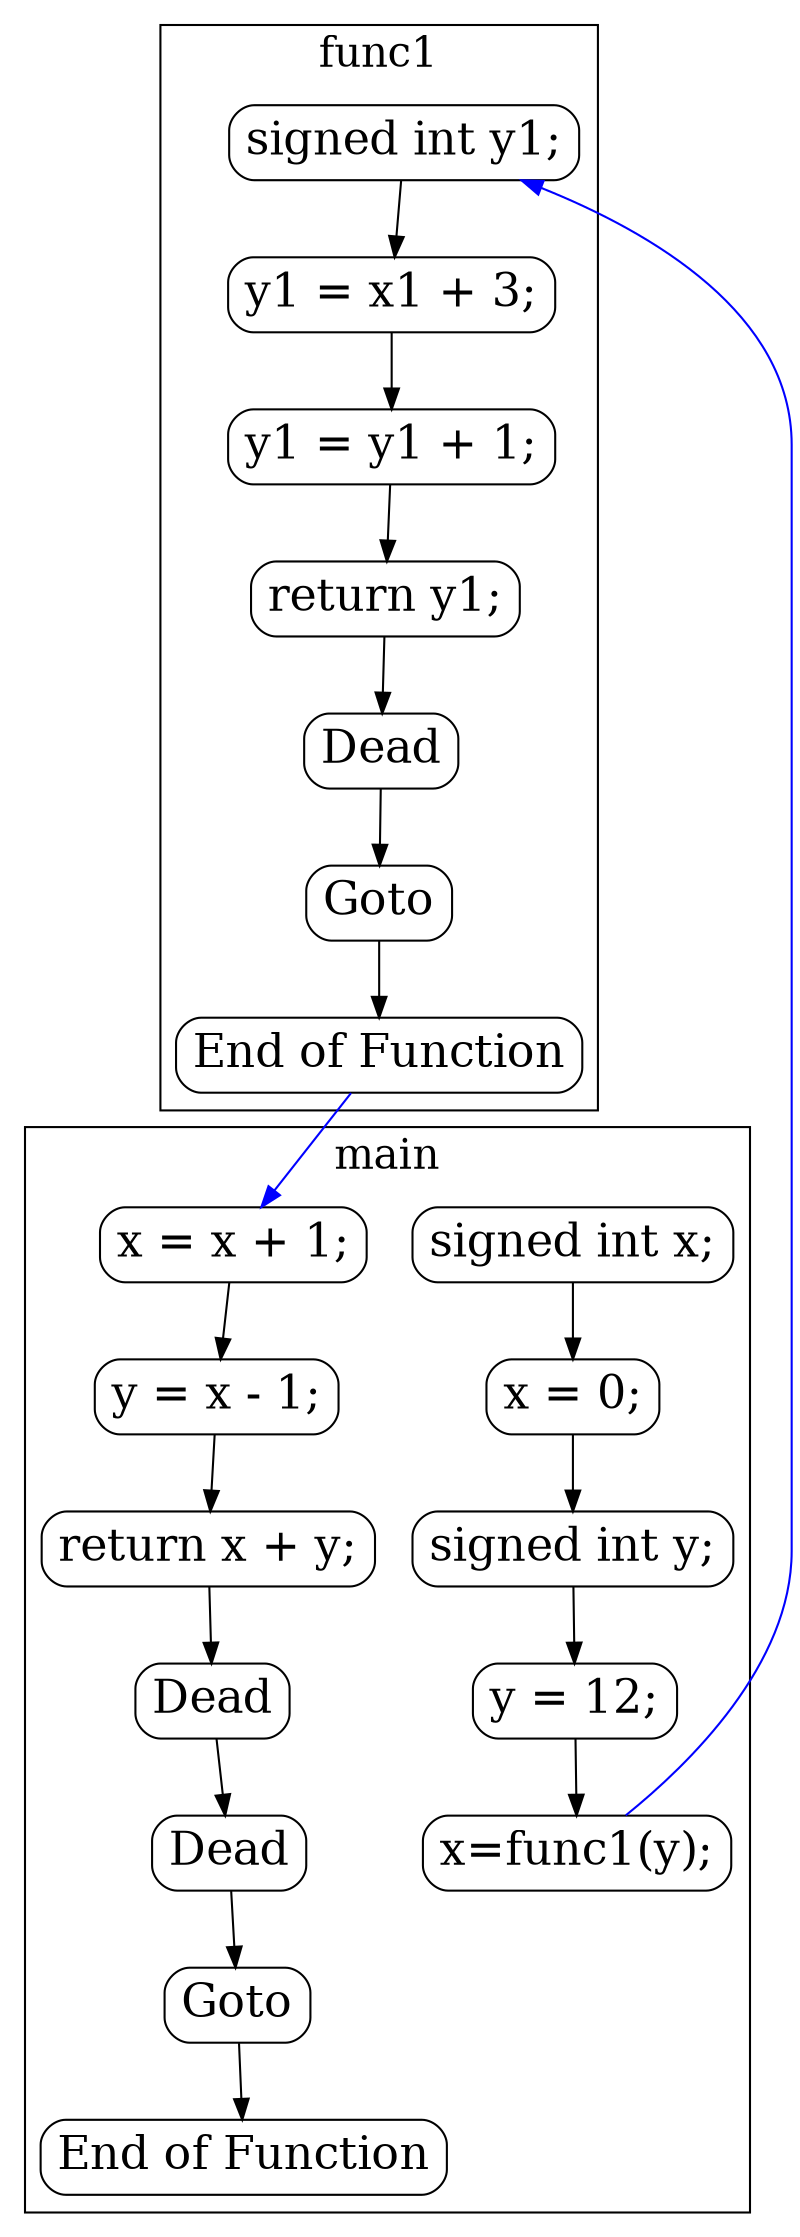 digraph G {
color=black;
orientation=portrait;
fontsize=20;
compound=true;
size="30,40";
ratio=compress;
subgraph "cluster_main" {
label="main";
Node_0_0 [shape=Mrecord, fontsize=22, label="signed int x;"];
Node_0_0 -> Node_0_1;
Node_0_1 [shape=Mrecord, fontsize=22, label="x = 0;"];
Node_0_1 -> Node_0_2;
Node_0_2 [shape=Mrecord, fontsize=22, label="signed int y;"];
Node_0_2 -> Node_0_3;
Node_0_3 [shape=Mrecord, fontsize=22, label="y = 12;"];
Node_0_3 -> Node_0_4;
Node_0_4 [shape=Mrecord, fontsize=22, label="x=func1(y);"];
Node_0_5 [shape=Mrecord, fontsize=22, label="x = x + 1;"];
Node_0_5 -> Node_0_6;
Node_0_6 [shape=Mrecord, fontsize=22, label="y = x - 1;"];
Node_0_6 -> Node_0_7;
Node_0_7 [shape=Mrecord, fontsize=22, label="return x + y;"];
Node_0_7 -> Node_0_8;
Node_0_8 [shape=Mrecord, fontsize=22, label="Dead"];
Node_0_8 -> Node_0_9;
Node_0_9 [shape=Mrecord, fontsize=22, label="Dead"];
Node_0_9 -> Node_0_10;
Node_0_10 [shape=Mrecord, fontsize=22, label="Goto"];
Node_0_10 -> Node_0_11;
Node_0_11 [shape=Mrecord, fontsize=22, label="End of Function"];
}

subgraph "cluster_func1" {
label="func1";
Node_1_12 [shape=Mrecord, fontsize=22, label="signed int y1;"];
Node_1_12 -> Node_1_13;
Node_1_13 [shape=Mrecord, fontsize=22, label="y1 = x1 + 3;"];
Node_1_13 -> Node_1_14;
Node_1_14 [shape=Mrecord, fontsize=22, label="y1 = y1 + 1;"];
Node_1_14 -> Node_1_15;
Node_1_15 [shape=Mrecord, fontsize=22, label="return y1;"];
Node_1_15 -> Node_1_16;
Node_1_16 [shape=Mrecord, fontsize=22, label="Dead"];
Node_1_16 -> Node_1_17;
Node_1_17 [shape=Mrecord, fontsize=22, label="Goto"];
Node_1_17 -> Node_1_18;
Node_1_18 [shape=Mrecord, fontsize=22, label="End of Function"];
}

Node_0_4 -> Node_1_12 [color=blue];
Node_1_18 -> Node_0_5 [color=blue];
}
